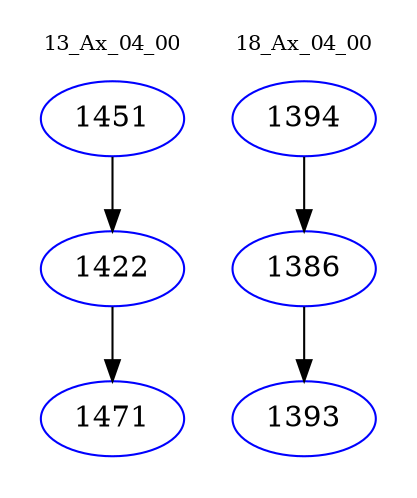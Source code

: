 digraph{
subgraph cluster_0 {
color = white
label = "13_Ax_04_00";
fontsize=10;
T0_1451 [label="1451", color="blue"]
T0_1451 -> T0_1422 [color="black"]
T0_1422 [label="1422", color="blue"]
T0_1422 -> T0_1471 [color="black"]
T0_1471 [label="1471", color="blue"]
}
subgraph cluster_1 {
color = white
label = "18_Ax_04_00";
fontsize=10;
T1_1394 [label="1394", color="blue"]
T1_1394 -> T1_1386 [color="black"]
T1_1386 [label="1386", color="blue"]
T1_1386 -> T1_1393 [color="black"]
T1_1393 [label="1393", color="blue"]
}
}
